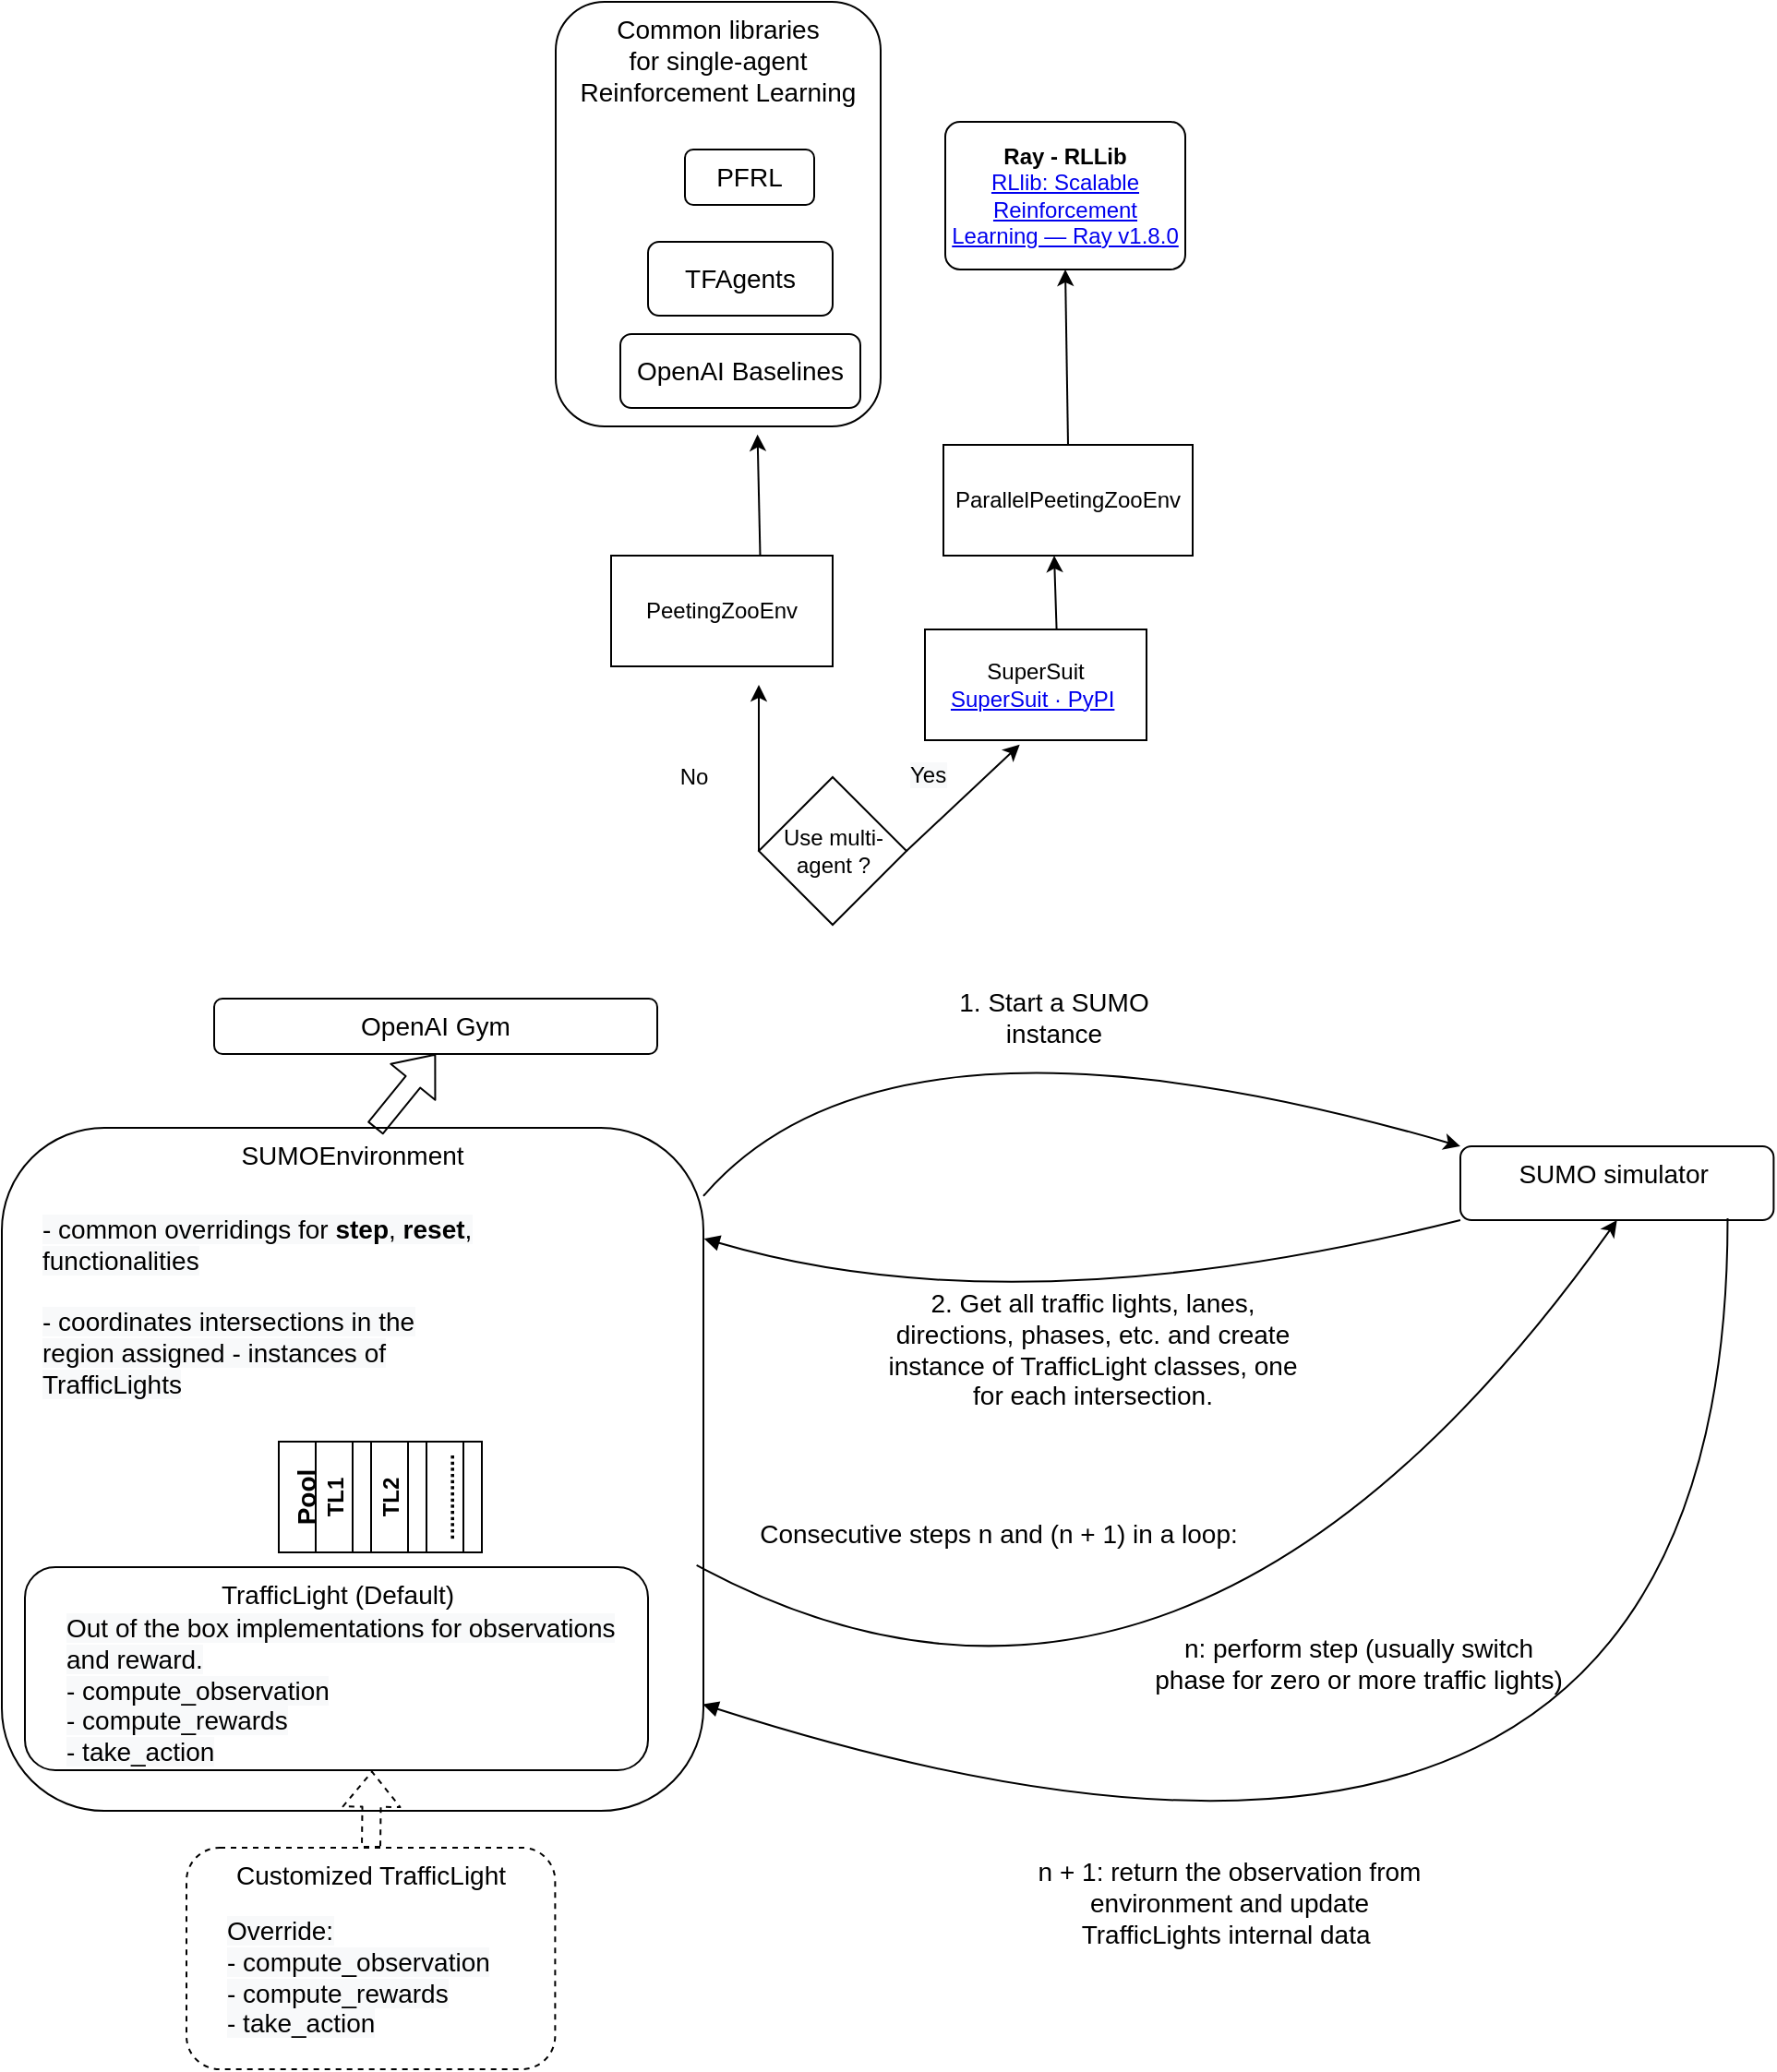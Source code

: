 <mxfile version="15.2.7" type="device"><diagram id="AD-4v586XEcLZh2VNcSQ" name="Page-1"><mxGraphModel dx="1229" dy="968" grid="1" gridSize="10" guides="1" tooltips="1" connect="1" arrows="1" fold="1" page="1" pageScale="1" pageWidth="850" pageHeight="1100" math="0" shadow="0"><root><mxCell id="0"/><mxCell id="1" parent="0"/><mxCell id="7slKVHF40-AWSqkW9VLl-6" value="Common libraries &lt;br style=&quot;font-size: 14px;&quot;&gt;for single-agent Reinforcement Learning" style="rounded=1;whiteSpace=wrap;html=1;verticalAlign=top;fontSize=14;" vertex="1" parent="1"><mxGeometry x="330" y="140" width="176" height="230" as="geometry"/></mxCell><mxCell id="3_IcoR-PtPf6_o3CDdKr-2" value="&lt;b&gt;Ray - RLLib&lt;/b&gt;&lt;br&gt;&lt;a href=&quot;https://docs.ray.io/en/latest/rllib.html&quot;&gt;RLlib: Scalable Reinforcement Learning — Ray v1.8.0&lt;/a&gt;" style="rounded=1;whiteSpace=wrap;html=1;arcSize=10;" parent="1" vertex="1"><mxGeometry x="541" y="205" width="130" height="80" as="geometry"/></mxCell><mxCell id="3_IcoR-PtPf6_o3CDdKr-4" value="" style="rhombus;whiteSpace=wrap;html=1;" parent="1" vertex="1"><mxGeometry x="440" y="560" width="80" height="80" as="geometry"/></mxCell><mxCell id="3_IcoR-PtPf6_o3CDdKr-5" value="" style="endArrow=classic;html=1;" parent="1" edge="1"><mxGeometry width="50" height="50" relative="1" as="geometry"><mxPoint x="440" y="600" as="sourcePoint"/><mxPoint x="440" y="510" as="targetPoint"/></mxGeometry></mxCell><mxCell id="3_IcoR-PtPf6_o3CDdKr-6" value="" style="endArrow=classic;html=1;entryX=0.428;entryY=1.039;entryDx=0;entryDy=0;entryPerimeter=0;" parent="1" target="3_IcoR-PtPf6_o3CDdKr-10" edge="1"><mxGeometry width="50" height="50" relative="1" as="geometry"><mxPoint x="520" y="600" as="sourcePoint"/><mxPoint x="590" y="530" as="targetPoint"/></mxGeometry></mxCell><mxCell id="3_IcoR-PtPf6_o3CDdKr-7" value="PeetingZooEnv" style="rounded=0;whiteSpace=wrap;html=1;" parent="1" vertex="1"><mxGeometry x="360" y="440" width="120" height="60" as="geometry"/></mxCell><mxCell id="3_IcoR-PtPf6_o3CDdKr-8" value="" style="endArrow=classic;html=1;entryX=0.621;entryY=1.019;entryDx=0;entryDy=0;entryPerimeter=0;" parent="1" edge="1" target="7slKVHF40-AWSqkW9VLl-6"><mxGeometry width="50" height="50" relative="1" as="geometry"><mxPoint x="440.75" y="440" as="sourcePoint"/><mxPoint x="442.5" y="370" as="targetPoint"/></mxGeometry></mxCell><mxCell id="3_IcoR-PtPf6_o3CDdKr-9" value="ParallelPeetingZooEnv" style="rounded=0;whiteSpace=wrap;html=1;" parent="1" vertex="1"><mxGeometry x="540" y="380" width="135" height="60" as="geometry"/></mxCell><mxCell id="3_IcoR-PtPf6_o3CDdKr-10" value="SuperSuit&lt;br&gt;&lt;a href=&quot;https://pypi.org/project/SuperSuit/&quot;&gt;SuperSuit · PyPI&lt;/a&gt;&amp;nbsp;" style="rounded=0;whiteSpace=wrap;html=1;" parent="1" vertex="1"><mxGeometry x="530" y="480" width="120" height="60" as="geometry"/></mxCell><mxCell id="3_IcoR-PtPf6_o3CDdKr-11" value="" style="endArrow=classic;html=1;exitX=0.594;exitY=-0.006;exitDx=0;exitDy=0;exitPerimeter=0;" parent="1" source="3_IcoR-PtPf6_o3CDdKr-10" edge="1"><mxGeometry width="50" height="50" relative="1" as="geometry"><mxPoint x="550" y="497.66" as="sourcePoint"/><mxPoint x="600" y="440" as="targetPoint"/></mxGeometry></mxCell><mxCell id="3_IcoR-PtPf6_o3CDdKr-12" value="" style="endArrow=classic;html=1;entryX=0.5;entryY=1;entryDx=0;entryDy=0;exitX=0.5;exitY=0;exitDx=0;exitDy=0;" parent="1" source="3_IcoR-PtPf6_o3CDdKr-9" target="3_IcoR-PtPf6_o3CDdKr-2" edge="1"><mxGeometry width="50" height="50" relative="1" as="geometry"><mxPoint x="559.32" y="357.66" as="sourcePoint"/><mxPoint x="620.68" y="300.0" as="targetPoint"/></mxGeometry></mxCell><mxCell id="3_IcoR-PtPf6_o3CDdKr-14" value="Use multi-agent ?" style="text;html=1;strokeColor=none;fillColor=none;align=center;verticalAlign=middle;whiteSpace=wrap;rounded=0;" parent="1" vertex="1"><mxGeometry x="447.5" y="590" width="65" height="20" as="geometry"/></mxCell><mxCell id="3_IcoR-PtPf6_o3CDdKr-15" value="No" style="text;html=1;strokeColor=none;fillColor=none;align=center;verticalAlign=middle;whiteSpace=wrap;rounded=0;" parent="1" vertex="1"><mxGeometry x="385" y="550" width="40" height="20" as="geometry"/></mxCell><mxCell id="3_IcoR-PtPf6_o3CDdKr-16" value="&lt;span style=&quot;color: rgb(0 , 0 , 0) ; font-family: &amp;#34;helvetica&amp;#34; ; font-size: 12px ; font-style: normal ; font-weight: 400 ; letter-spacing: normal ; text-align: center ; text-indent: 0px ; text-transform: none ; word-spacing: 0px ; background-color: rgb(248 , 249 , 250) ; display: inline ; float: none&quot;&gt;Yes&lt;/span&gt;" style="text;whiteSpace=wrap;html=1;" parent="1" vertex="1"><mxGeometry x="520" y="545" width="40" height="30" as="geometry"/></mxCell><mxCell id="7slKVHF40-AWSqkW9VLl-1" value="&lt;span style=&quot;font-size: 14px&quot;&gt;TFAgents&lt;/span&gt;" style="rounded=1;whiteSpace=wrap;html=1;" vertex="1" parent="1"><mxGeometry x="380" y="270" width="100" height="40" as="geometry"/></mxCell><mxCell id="7slKVHF40-AWSqkW9VLl-4" value="&lt;span style=&quot;font-size: 14px&quot;&gt;OpenAI Baselines&lt;/span&gt;" style="rounded=1;whiteSpace=wrap;html=1;" vertex="1" parent="1"><mxGeometry x="365" y="320" width="130" height="40" as="geometry"/></mxCell><mxCell id="7slKVHF40-AWSqkW9VLl-5" value="&lt;span style=&quot;font-size: 14px&quot;&gt;PFRL&lt;/span&gt;" style="rounded=1;whiteSpace=wrap;html=1;" vertex="1" parent="1"><mxGeometry x="400" y="220" width="70" height="30" as="geometry"/></mxCell><mxCell id="7slKVHF40-AWSqkW9VLl-8" value="SUMO simulator&amp;nbsp;" style="rounded=1;whiteSpace=wrap;html=1;fontSize=14;verticalAlign=top;" vertex="1" parent="1"><mxGeometry x="820" y="760" width="169.69" height="40" as="geometry"/></mxCell><mxCell id="7slKVHF40-AWSqkW9VLl-9" value="SUMOEnvironment&lt;br&gt;&lt;br&gt;" style="rounded=1;whiteSpace=wrap;html=1;fontSize=14;verticalAlign=top;" vertex="1" parent="1"><mxGeometry x="30" y="750" width="380" height="370" as="geometry"/></mxCell><mxCell id="7slKVHF40-AWSqkW9VLl-11" value="" style="shape=flexArrow;endArrow=classic;html=1;fontSize=14;entryX=0.5;entryY=1;entryDx=0;entryDy=0;exitX=0.532;exitY=0.001;exitDx=0;exitDy=0;exitPerimeter=0;" edge="1" parent="1" source="7slKVHF40-AWSqkW9VLl-9" target="7slKVHF40-AWSqkW9VLl-12"><mxGeometry width="50" height="50" relative="1" as="geometry"><mxPoint x="280" y="750" as="sourcePoint"/><mxPoint x="219.5" y="710" as="targetPoint"/></mxGeometry></mxCell><mxCell id="7slKVHF40-AWSqkW9VLl-12" value="OpenAI Gym" style="rounded=1;whiteSpace=wrap;html=1;fontSize=14;verticalAlign=top;" vertex="1" parent="1"><mxGeometry x="145" y="680" width="240" height="30" as="geometry"/></mxCell><mxCell id="7slKVHF40-AWSqkW9VLl-20" value="Pool" style="swimlane;childLayout=stackLayout;resizeParent=1;resizeParentMax=0;startSize=20;horizontal=0;horizontalStack=1;fontSize=14;verticalAlign=top;" vertex="1" parent="1"><mxGeometry x="180" y="920" width="110" height="60" as="geometry"><mxRectangle x="320" y="960" width="30" height="50" as="alternateBounds"/></mxGeometry></mxCell><mxCell id="7slKVHF40-AWSqkW9VLl-21" value="TL1" style="swimlane;startSize=20;" vertex="1" collapsed="1" parent="7slKVHF40-AWSqkW9VLl-20"><mxGeometry x="20" width="30" height="60" as="geometry"><mxRectangle x="20" width="120" height="80" as="alternateBounds"/></mxGeometry></mxCell><mxCell id="7slKVHF40-AWSqkW9VLl-22" value="TL2" style="swimlane;startSize=20;" vertex="1" collapsed="1" parent="7slKVHF40-AWSqkW9VLl-20"><mxGeometry x="50" width="30" height="60" as="geometry"><mxRectangle x="50" width="230" height="80" as="alternateBounds"/></mxGeometry></mxCell><mxCell id="7slKVHF40-AWSqkW9VLl-23" value=".............." style="swimlane;startSize=20;" vertex="1" collapsed="1" parent="7slKVHF40-AWSqkW9VLl-20"><mxGeometry x="80" width="30" height="60" as="geometry"><mxRectangle x="80" width="120" height="100" as="alternateBounds"/></mxGeometry></mxCell><mxCell id="7slKVHF40-AWSqkW9VLl-27" value="TrafficLight (Default)" style="rounded=1;whiteSpace=wrap;html=1;fontSize=14;verticalAlign=top;" vertex="1" parent="1"><mxGeometry x="42.5" y="988" width="337.5" height="110" as="geometry"/></mxCell><mxCell id="7slKVHF40-AWSqkW9VLl-28" value="&lt;span style=&quot;color: rgb(0 , 0 , 0) ; font-family: &amp;#34;helvetica&amp;#34; ; font-size: 14px ; font-style: normal ; font-weight: 400 ; letter-spacing: normal ; text-align: center ; text-indent: 0px ; text-transform: none ; word-spacing: 0px ; background-color: rgb(248 , 249 , 250) ; display: inline ; float: none&quot;&gt;Out of the box implementations for observations and reward.&lt;/span&gt;&lt;br style=&quot;color: rgb(0 , 0 , 0) ; font-family: &amp;#34;helvetica&amp;#34; ; font-size: 14px ; font-style: normal ; font-weight: 400 ; letter-spacing: normal ; text-align: center ; text-indent: 0px ; text-transform: none ; word-spacing: 0px ; background-color: rgb(248 , 249 , 250)&quot;&gt;&lt;span style=&quot;color: rgb(0 , 0 , 0) ; font-family: &amp;#34;helvetica&amp;#34; ; font-size: 14px ; font-style: normal ; font-weight: 400 ; letter-spacing: normal ; text-align: center ; text-indent: 0px ; text-transform: none ; word-spacing: 0px ; background-color: rgb(248 , 249 , 250) ; display: inline ; float: none&quot;&gt;- compute_observation&lt;/span&gt;&lt;br style=&quot;color: rgb(0 , 0 , 0) ; font-family: &amp;#34;helvetica&amp;#34; ; font-size: 14px ; font-style: normal ; font-weight: 400 ; letter-spacing: normal ; text-align: center ; text-indent: 0px ; text-transform: none ; word-spacing: 0px ; background-color: rgb(248 , 249 , 250)&quot;&gt;&lt;span style=&quot;color: rgb(0 , 0 , 0) ; font-family: &amp;#34;helvetica&amp;#34; ; font-size: 14px ; font-style: normal ; font-weight: 400 ; letter-spacing: normal ; text-align: center ; text-indent: 0px ; text-transform: none ; word-spacing: 0px ; background-color: rgb(248 , 249 , 250) ; display: inline ; float: none&quot;&gt;- compute_rewards&lt;br&gt;- take_action&lt;br&gt;&lt;/span&gt;" style="text;whiteSpace=wrap;html=1;fontSize=14;" vertex="1" parent="1"><mxGeometry x="62.5" y="1006" width="317.5" height="100" as="geometry"/></mxCell><mxCell id="7slKVHF40-AWSqkW9VLl-29" value="&lt;span style=&quot;color: rgb(0 , 0 , 0) ; font-family: &amp;#34;helvetica&amp;#34; ; font-size: 14px ; font-style: normal ; font-weight: 400 ; letter-spacing: normal ; text-align: center ; text-indent: 0px ; text-transform: none ; word-spacing: 0px ; background-color: rgb(248 , 249 , 250) ; display: inline ; float: none&quot;&gt;- common overridings for &lt;/span&gt;&lt;span style=&quot;color: rgb(0 , 0 , 0) ; font-family: &amp;#34;helvetica&amp;#34; ; font-size: 14px ; font-style: normal ; letter-spacing: normal ; text-align: center ; text-indent: 0px ; text-transform: none ; word-spacing: 0px ; background-color: rgb(248 , 249 , 250) ; display: inline ; float: none&quot;&gt;&lt;b&gt;step&lt;/b&gt;&lt;/span&gt;&lt;span style=&quot;color: rgb(0 , 0 , 0) ; font-family: &amp;#34;helvetica&amp;#34; ; font-size: 14px ; font-style: normal ; font-weight: 400 ; letter-spacing: normal ; text-align: center ; text-indent: 0px ; text-transform: none ; word-spacing: 0px ; background-color: rgb(248 , 249 , 250) ; display: inline ; float: none&quot;&gt;, &lt;/span&gt;&lt;span style=&quot;color: rgb(0 , 0 , 0) ; font-family: &amp;#34;helvetica&amp;#34; ; font-size: 14px ; font-style: normal ; letter-spacing: normal ; text-align: center ; text-indent: 0px ; text-transform: none ; word-spacing: 0px ; background-color: rgb(248 , 249 , 250) ; display: inline ; float: none&quot;&gt;&lt;b&gt;reset&lt;/b&gt;&lt;/span&gt;&lt;span style=&quot;color: rgb(0 , 0 , 0) ; font-family: &amp;#34;helvetica&amp;#34; ; font-size: 14px ; font-style: normal ; font-weight: 400 ; letter-spacing: normal ; text-align: center ; text-indent: 0px ; text-transform: none ; word-spacing: 0px ; background-color: rgb(248 , 249 , 250) ; display: inline ; float: none&quot;&gt;, functionalities&lt;br&gt;&lt;br&gt;- coordinates intersections in the region assigned - instances of TrafficLights&lt;br&gt;&lt;/span&gt;" style="text;whiteSpace=wrap;html=1;fontSize=14;" vertex="1" parent="1"><mxGeometry x="50" y="790" width="245" height="30" as="geometry"/></mxCell><mxCell id="7slKVHF40-AWSqkW9VLl-32" value="Customized TrafficLight" style="rounded=1;whiteSpace=wrap;html=1;fontSize=14;verticalAlign=top;dashed=1;" vertex="1" parent="1"><mxGeometry x="130" y="1140" width="199.69" height="120" as="geometry"/></mxCell><mxCell id="7slKVHF40-AWSqkW9VLl-33" value="&lt;span style=&quot;color: rgb(0 , 0 , 0) ; font-family: &amp;#34;helvetica&amp;#34; ; font-size: 14px ; font-style: normal ; font-weight: 400 ; letter-spacing: normal ; text-align: center ; text-indent: 0px ; text-transform: none ; word-spacing: 0px ; background-color: rgb(248 , 249 , 250) ; display: inline ; float: none&quot;&gt;Override:&lt;br&gt;- compute_observation&lt;/span&gt;&lt;br style=&quot;color: rgb(0 , 0 , 0) ; font-family: &amp;#34;helvetica&amp;#34; ; font-size: 14px ; font-style: normal ; font-weight: 400 ; letter-spacing: normal ; text-align: center ; text-indent: 0px ; text-transform: none ; word-spacing: 0px ; background-color: rgb(248 , 249 , 250)&quot;&gt;&lt;span style=&quot;color: rgb(0 , 0 , 0) ; font-family: &amp;#34;helvetica&amp;#34; ; font-size: 14px ; font-style: normal ; font-weight: 400 ; letter-spacing: normal ; text-align: center ; text-indent: 0px ; text-transform: none ; word-spacing: 0px ; background-color: rgb(248 , 249 , 250) ; display: inline ; float: none&quot;&gt;- compute_rewards&lt;br&gt;- take_action&lt;br&gt;&lt;/span&gt;" style="text;whiteSpace=wrap;html=1;fontSize=14;" vertex="1" parent="1"><mxGeometry x="150" y="1170" width="400" height="80" as="geometry"/></mxCell><mxCell id="7slKVHF40-AWSqkW9VLl-34" value="" style="shape=flexArrow;endArrow=classic;html=1;fontSize=14;dashed=1;entryX=0.557;entryY=1.003;entryDx=0;entryDy=0;entryPerimeter=0;" edge="1" parent="1" target="7slKVHF40-AWSqkW9VLl-27"><mxGeometry width="50" height="50" relative="1" as="geometry"><mxPoint x="230" y="1140" as="sourcePoint"/><mxPoint x="229.35" y="1120" as="targetPoint"/></mxGeometry></mxCell><mxCell id="7slKVHF40-AWSqkW9VLl-37" value="" style="curved=1;endArrow=classic;html=1;fontSize=14;exitX=0.999;exitY=0.296;exitDx=0;exitDy=0;exitPerimeter=0;entryX=0;entryY=0;entryDx=0;entryDy=0;" edge="1" parent="1" target="7slKVHF40-AWSqkW9VLl-8"><mxGeometry width="50" height="50" relative="1" as="geometry"><mxPoint x="410.0" y="786.96" as="sourcePoint"/><mxPoint x="860.31" y="739" as="targetPoint"/><Array as="points"><mxPoint x="510.31" y="670"/></Array></mxGeometry></mxCell><mxCell id="7slKVHF40-AWSqkW9VLl-38" value="1. Start a SUMO instance" style="text;html=1;strokeColor=none;fillColor=none;align=center;verticalAlign=middle;whiteSpace=wrap;rounded=0;dashed=1;fontSize=14;" vertex="1" parent="1"><mxGeometry x="530.31" y="680" width="140" height="20" as="geometry"/></mxCell><mxCell id="7slKVHF40-AWSqkW9VLl-39" value="" style="curved=1;endArrow=block;html=1;fontSize=14;endFill=1;exitX=0;exitY=1;exitDx=0;exitDy=0;" edge="1" parent="1" source="7slKVHF40-AWSqkW9VLl-8"><mxGeometry width="50" height="50" relative="1" as="geometry"><mxPoint x="790.31" y="804" as="sourcePoint"/><mxPoint x="410.31" y="810" as="targetPoint"/><Array as="points"><mxPoint x="580.31" y="860"/></Array></mxGeometry></mxCell><mxCell id="7slKVHF40-AWSqkW9VLl-40" value="2. Get all traffic lights, lanes, directions, phases, etc. and create instance of TrafficLight classes, one for each intersection." style="text;html=1;strokeColor=none;fillColor=none;align=center;verticalAlign=middle;whiteSpace=wrap;rounded=0;dashed=1;fontSize=14;" vertex="1" parent="1"><mxGeometry x="506.31" y="860" width="230" height="20" as="geometry"/></mxCell><mxCell id="7slKVHF40-AWSqkW9VLl-46" value="" style="curved=1;endArrow=classic;html=1;fontSize=14;exitX=0.999;exitY=0.296;exitDx=0;exitDy=0;exitPerimeter=0;entryX=0.5;entryY=1;entryDx=0;entryDy=0;" edge="1" parent="1" target="7slKVHF40-AWSqkW9VLl-8"><mxGeometry width="50" height="50" relative="1" as="geometry"><mxPoint x="406.31" y="986.96" as="sourcePoint"/><mxPoint x="836.31" y="990" as="targetPoint"/><Array as="points"><mxPoint x="670" y="1130"/></Array></mxGeometry></mxCell><mxCell id="7slKVHF40-AWSqkW9VLl-48" value="n: perform step (usually switch phase for zero or more traffic lights)" style="text;html=1;strokeColor=none;fillColor=none;align=center;verticalAlign=middle;whiteSpace=wrap;rounded=0;dashed=1;fontSize=14;" vertex="1" parent="1"><mxGeometry x="650" y="1030" width="230" height="20" as="geometry"/></mxCell><mxCell id="7slKVHF40-AWSqkW9VLl-49" value="" style="curved=1;endArrow=block;html=1;fontSize=14;endFill=1;entryX=0.999;entryY=0.844;entryDx=0;entryDy=0;entryPerimeter=0;exitX=0.853;exitY=0.975;exitDx=0;exitDy=0;exitPerimeter=0;" edge="1" parent="1" source="7slKVHF40-AWSqkW9VLl-8" target="7slKVHF40-AWSqkW9VLl-9"><mxGeometry width="50" height="50" relative="1" as="geometry"><mxPoint x="920.31" y="800" as="sourcePoint"/><mxPoint x="540.31" y="806" as="targetPoint"/><Array as="points"><mxPoint x="965" y="1240"/></Array></mxGeometry></mxCell><mxCell id="7slKVHF40-AWSqkW9VLl-50" value="n + 1: return the observation from environment and update TrafficLights internal data&amp;nbsp;" style="text;html=1;strokeColor=none;fillColor=none;align=center;verticalAlign=middle;whiteSpace=wrap;rounded=0;dashed=1;fontSize=14;" vertex="1" parent="1"><mxGeometry x="580" y="1160" width="230" height="20" as="geometry"/></mxCell><mxCell id="7slKVHF40-AWSqkW9VLl-51" value="Consecutive steps n and (n + 1) in a loop:" style="text;html=1;strokeColor=none;fillColor=none;align=center;verticalAlign=middle;whiteSpace=wrap;rounded=0;dashed=1;fontSize=14;" vertex="1" parent="1"><mxGeometry x="430" y="960" width="280" height="20" as="geometry"/></mxCell></root></mxGraphModel></diagram></mxfile>
